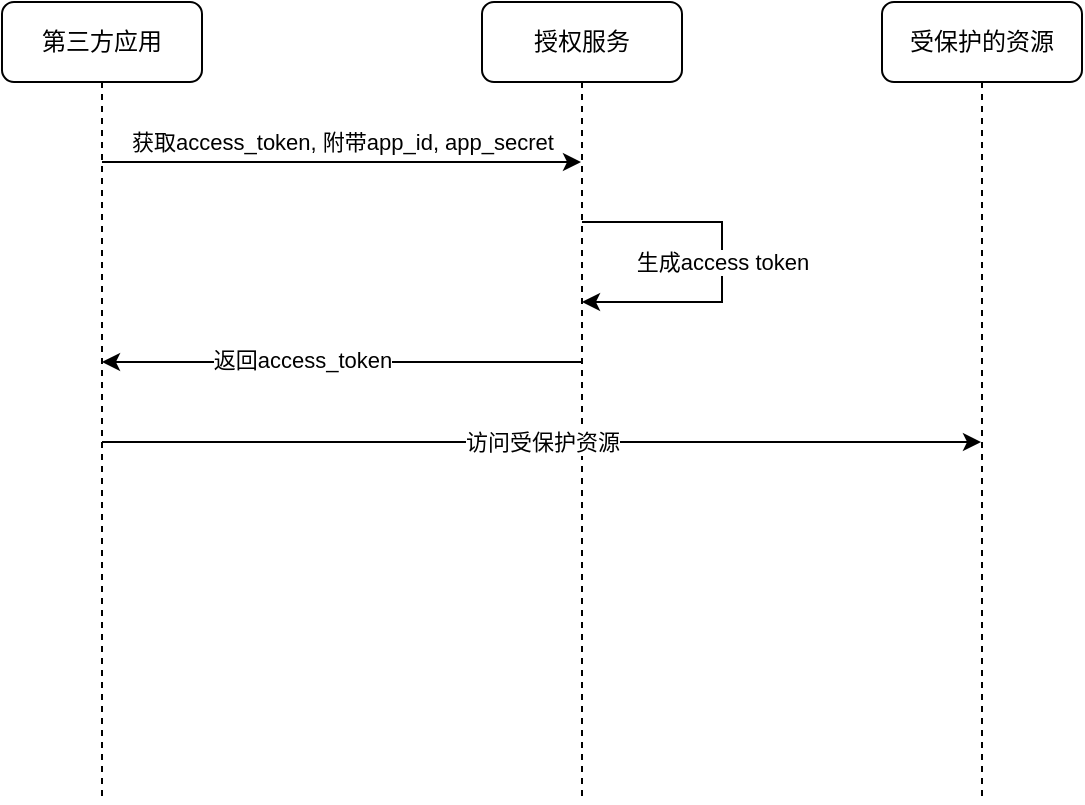 <mxfile version="13.7.9" type="github"><diagram name="Page-1" id="13e1069c-82ec-6db2-03f1-153e76fe0fe0"><mxGraphModel dx="1426" dy="754" grid="1" gridSize="10" guides="1" tooltips="1" connect="1" arrows="1" fold="1" page="1" pageScale="1" pageWidth="1100" pageHeight="850" background="#ffffff" math="0" shadow="0"><root><mxCell id="0"/><mxCell id="1" parent="0"/><mxCell id="7baba1c4bc27f4b0-4" value="第三方应用" style="shape=umlLifeline;perimeter=lifelinePerimeter;whiteSpace=wrap;html=1;container=1;collapsible=0;recursiveResize=0;outlineConnect=0;rounded=1;shadow=0;comic=0;labelBackgroundColor=none;strokeWidth=1;fontFamily=Verdana;fontSize=12;align=center;" parent="1" vertex="1"><mxGeometry x="380" y="90" width="100" height="400" as="geometry"/></mxCell><mxCell id="7baba1c4bc27f4b0-5" value="授权服务" style="shape=umlLifeline;perimeter=lifelinePerimeter;whiteSpace=wrap;html=1;container=1;collapsible=0;recursiveResize=0;outlineConnect=0;rounded=1;shadow=0;comic=0;labelBackgroundColor=none;strokeWidth=1;fontFamily=Verdana;fontSize=12;align=center;" parent="1" vertex="1"><mxGeometry x="620" y="90" width="100" height="400" as="geometry"/></mxCell><mxCell id="7baba1c4bc27f4b0-6" value="受保护的资源" style="shape=umlLifeline;perimeter=lifelinePerimeter;whiteSpace=wrap;html=1;container=1;collapsible=0;recursiveResize=0;outlineConnect=0;rounded=1;shadow=0;comic=0;labelBackgroundColor=none;strokeWidth=1;fontFamily=Verdana;fontSize=12;align=center;" parent="1" vertex="1"><mxGeometry x="820" y="90" width="100" height="400" as="geometry"/></mxCell><mxCell id="tikPUJaPjfr8rzgRcWb8-2" value="" style="endArrow=classic;html=1;" edge="1" parent="1" target="7baba1c4bc27f4b0-5"><mxGeometry relative="1" as="geometry"><mxPoint x="430" y="170" as="sourcePoint"/><mxPoint x="530" y="170" as="targetPoint"/></mxGeometry></mxCell><mxCell id="tikPUJaPjfr8rzgRcWb8-3" value="获取access_token, 附带app_id, app_secret" style="edgeLabel;resizable=0;html=1;align=center;verticalAlign=middle;" connectable="0" vertex="1" parent="tikPUJaPjfr8rzgRcWb8-2"><mxGeometry relative="1" as="geometry"><mxPoint y="-10" as="offset"/></mxGeometry></mxCell><mxCell id="tikPUJaPjfr8rzgRcWb8-4" value="" style="endArrow=classic;html=1;edgeStyle=orthogonalEdgeStyle;rounded=0;" edge="1" parent="1" target="7baba1c4bc27f4b0-5"><mxGeometry relative="1" as="geometry"><mxPoint x="670" y="200" as="sourcePoint"/><mxPoint x="780" y="310" as="targetPoint"/><Array as="points"><mxPoint x="740" y="200"/><mxPoint x="740" y="240"/></Array></mxGeometry></mxCell><mxCell id="tikPUJaPjfr8rzgRcWb8-5" value="生成access token" style="edgeLabel;resizable=0;html=1;align=center;verticalAlign=middle;" connectable="0" vertex="1" parent="tikPUJaPjfr8rzgRcWb8-4"><mxGeometry relative="1" as="geometry"/></mxCell><mxCell id="tikPUJaPjfr8rzgRcWb8-10" value="" style="endArrow=classic;html=1;" edge="1" parent="1"><mxGeometry width="50" height="50" relative="1" as="geometry"><mxPoint x="670" y="270" as="sourcePoint"/><mxPoint x="430" y="270" as="targetPoint"/></mxGeometry></mxCell><mxCell id="tikPUJaPjfr8rzgRcWb8-11" value="返回access_token" style="edgeLabel;html=1;align=center;verticalAlign=middle;resizable=0;points=[];" vertex="1" connectable="0" parent="tikPUJaPjfr8rzgRcWb8-10"><mxGeometry x="0.171" y="-1" relative="1" as="geometry"><mxPoint as="offset"/></mxGeometry></mxCell><mxCell id="tikPUJaPjfr8rzgRcWb8-12" value="" style="endArrow=classic;html=1;" edge="1" parent="1" target="7baba1c4bc27f4b0-6"><mxGeometry relative="1" as="geometry"><mxPoint x="430" y="310" as="sourcePoint"/><mxPoint x="530" y="310" as="targetPoint"/></mxGeometry></mxCell><mxCell id="tikPUJaPjfr8rzgRcWb8-13" value="访问受保护资源" style="edgeLabel;resizable=0;html=1;align=center;verticalAlign=middle;" connectable="0" vertex="1" parent="tikPUJaPjfr8rzgRcWb8-12"><mxGeometry relative="1" as="geometry"/></mxCell></root></mxGraphModel></diagram></mxfile>